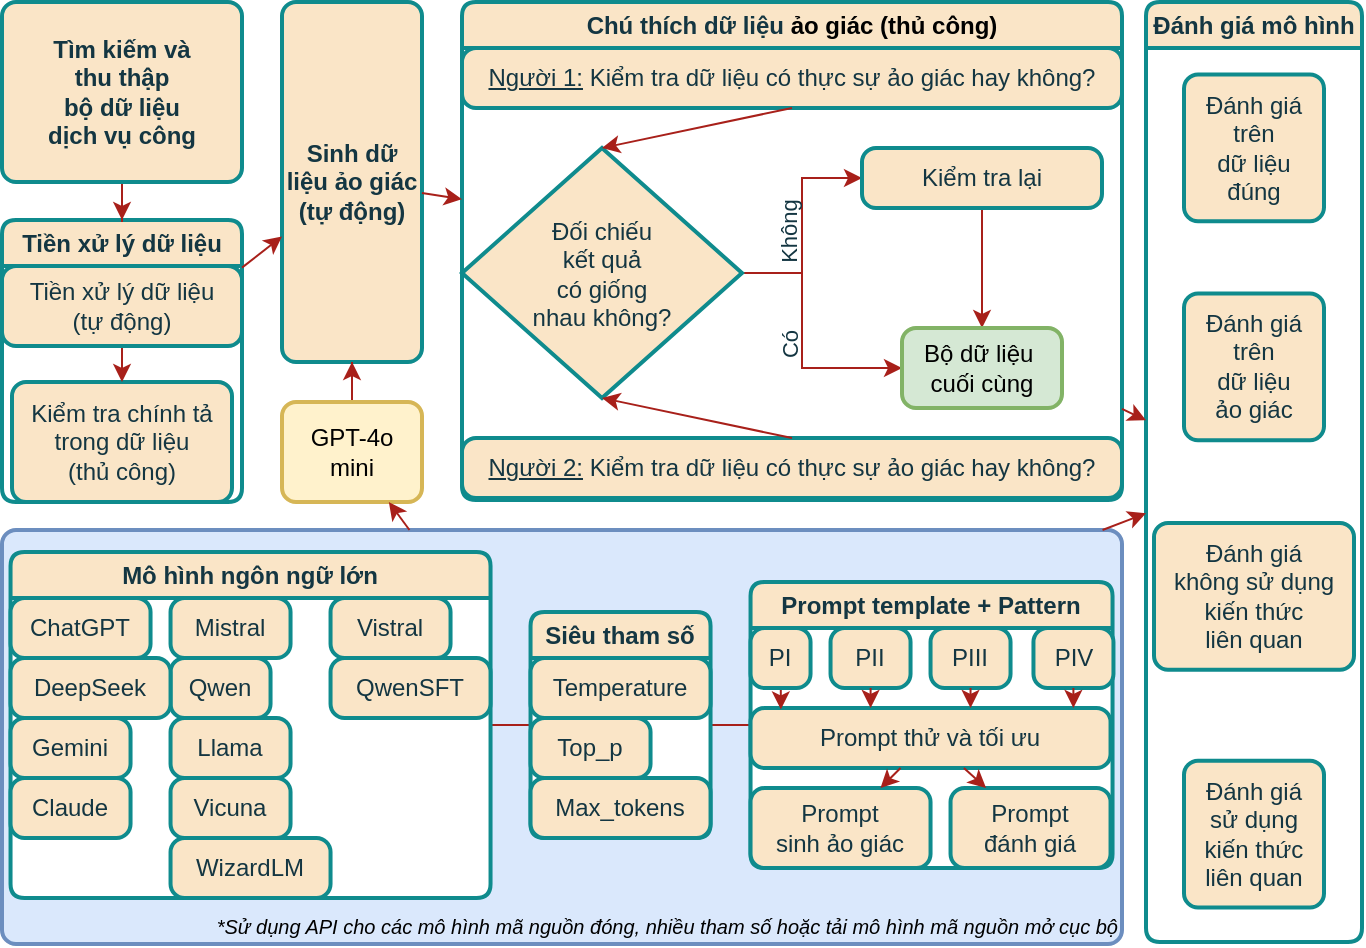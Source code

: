 <mxfile version="27.0.9">
  <diagram name="Page-1" id="o5EaBcyKYHgScItzmDxD">
    <mxGraphModel dx="285" dy="709" grid="1" gridSize="10" guides="1" tooltips="1" connect="1" arrows="1" fold="1" page="1" pageScale="1" pageWidth="850" pageHeight="1100" math="0" shadow="0">
      <root>
        <mxCell id="0" />
        <mxCell id="1" parent="0" />
        <mxCell id="yMklMp0IyQ1g-DMuugbI-87" value="&lt;i&gt;&lt;font style=&quot;font-size: 10px;&quot;&gt;*Sử dụng API cho các mô hình mã nguồn đóng, nhiều tham số hoặc tải mô hình mã nguồn mở cục bộ&lt;/font&gt;&lt;/i&gt;" style="rounded=1;whiteSpace=wrap;html=1;absoluteArcSize=1;arcSize=14;strokeWidth=2;verticalAlign=bottom;align=right;container=0;labelBackgroundColor=none;fillColor=#dae8fc;strokeColor=#6c8ebf;movable=1;resizable=1;rotatable=1;deletable=1;editable=1;locked=0;connectable=1;" vertex="1" parent="1">
          <mxGeometry x="935" y="579" width="560" height="207" as="geometry" />
        </mxCell>
        <mxCell id="yMklMp0IyQ1g-DMuugbI-50" value="&lt;b&gt;Chú thích dữ liệu&amp;nbsp;&lt;span style=&quot;background-color: transparent; color: light-dark(rgb(0, 0, 0), rgb(255, 255, 255));&quot;&gt;ảo giác (thủ công)&lt;/span&gt;&lt;/b&gt;" style="rounded=1;whiteSpace=wrap;html=1;absoluteArcSize=1;arcSize=14;strokeWidth=2;swimlane;labelBackgroundColor=none;swimlaneFillColor=#ffffff;fontStyle=0;fillColor=#FAE5C7;strokeColor=#0F8B8D;fontColor=#143642;movable=1;resizable=1;rotatable=1;deletable=1;editable=1;locked=0;connectable=1;" vertex="1" parent="1">
          <mxGeometry x="1165" y="315" width="330" height="249" as="geometry" />
        </mxCell>
        <mxCell id="yMklMp0IyQ1g-DMuugbI-68" value="" style="group;labelBackgroundColor=none;fontColor=#143642;movable=1;resizable=1;rotatable=1;deletable=1;editable=1;locked=0;connectable=1;" vertex="1" connectable="0" parent="yMklMp0IyQ1g-DMuugbI-50">
          <mxGeometry y="23" width="330" height="225" as="geometry" />
        </mxCell>
        <mxCell id="yMklMp0IyQ1g-DMuugbI-40" value="&lt;u&gt;Người 2:&lt;/u&gt; Kiểm tra dữ liệu có thực sự ảo giác hay không?" style="rounded=1;whiteSpace=wrap;html=1;absoluteArcSize=1;arcSize=14;strokeWidth=2;labelBackgroundColor=none;fontStyle=0;fillColor=#FAE5C7;strokeColor=#0F8B8D;fontColor=#143642;movable=1;resizable=1;rotatable=1;deletable=1;editable=1;locked=0;connectable=1;" vertex="1" parent="yMklMp0IyQ1g-DMuugbI-68">
          <mxGeometry y="195" width="330" height="30" as="geometry" />
        </mxCell>
        <mxCell id="yMklMp0IyQ1g-DMuugbI-58" style="edgeStyle=orthogonalEdgeStyle;rounded=0;orthogonalLoop=1;jettySize=auto;html=1;labelBackgroundColor=none;fontColor=default;strokeColor=#A8201A;movable=1;resizable=1;rotatable=1;deletable=1;editable=1;locked=0;connectable=1;" edge="1" parent="yMklMp0IyQ1g-DMuugbI-68" source="yMklMp0IyQ1g-DMuugbI-43" target="yMklMp0IyQ1g-DMuugbI-45">
          <mxGeometry relative="1" as="geometry" />
        </mxCell>
        <mxCell id="yMklMp0IyQ1g-DMuugbI-66" value="Không" style="edgeLabel;html=1;align=center;verticalAlign=middle;resizable=1;points=[];labelBackgroundColor=none;horizontal=0;fontColor=#143642;movable=1;rotatable=1;deletable=1;editable=1;locked=0;connectable=1;" vertex="1" connectable="0" parent="yMklMp0IyQ1g-DMuugbI-58">
          <mxGeometry x="-0.004" y="1" relative="1" as="geometry">
            <mxPoint x="-6" y="3" as="offset" />
          </mxGeometry>
        </mxCell>
        <mxCell id="yMklMp0IyQ1g-DMuugbI-59" style="edgeStyle=orthogonalEdgeStyle;rounded=0;orthogonalLoop=1;jettySize=auto;html=1;labelBackgroundColor=none;fontColor=default;strokeColor=#A8201A;movable=1;resizable=1;rotatable=1;deletable=1;editable=1;locked=0;connectable=1;" edge="1" parent="yMklMp0IyQ1g-DMuugbI-68" source="yMklMp0IyQ1g-DMuugbI-43" target="yMklMp0IyQ1g-DMuugbI-46">
          <mxGeometry relative="1" as="geometry">
            <Array as="points">
              <mxPoint x="170" y="112" />
              <mxPoint x="170" y="160" />
            </Array>
          </mxGeometry>
        </mxCell>
        <mxCell id="yMklMp0IyQ1g-DMuugbI-67" value="Có" style="edgeLabel;html=1;align=center;verticalAlign=middle;resizable=1;points=[];labelBackgroundColor=none;horizontal=0;fontColor=#143642;movable=1;rotatable=1;deletable=1;editable=1;locked=0;connectable=1;" vertex="1" connectable="0" parent="yMklMp0IyQ1g-DMuugbI-59">
          <mxGeometry x="-0.011" y="1" relative="1" as="geometry">
            <mxPoint x="-7" y="3" as="offset" />
          </mxGeometry>
        </mxCell>
        <mxCell id="yMklMp0IyQ1g-DMuugbI-43" value="Đối chiếu&lt;br&gt;kết quả&lt;br&gt;có giống&lt;br&gt;nhau không?" style="strokeWidth=2;html=1;shape=mxgraph.flowchart.decision;whiteSpace=wrap;labelBackgroundColor=none;fontStyle=0;fillColor=#FAE5C7;strokeColor=#0F8B8D;fontColor=#143642;movable=1;resizable=1;rotatable=1;deletable=1;editable=1;locked=0;connectable=1;" vertex="1" parent="yMklMp0IyQ1g-DMuugbI-68">
          <mxGeometry y="50" width="140" height="125" as="geometry" />
        </mxCell>
        <mxCell id="yMklMp0IyQ1g-DMuugbI-60" style="edgeStyle=orthogonalEdgeStyle;rounded=0;orthogonalLoop=1;jettySize=auto;html=1;labelBackgroundColor=none;fontColor=default;strokeColor=#A8201A;movable=1;resizable=1;rotatable=1;deletable=1;editable=1;locked=0;connectable=1;" edge="1" parent="yMklMp0IyQ1g-DMuugbI-68" source="yMklMp0IyQ1g-DMuugbI-45" target="yMklMp0IyQ1g-DMuugbI-46">
          <mxGeometry relative="1" as="geometry" />
        </mxCell>
        <mxCell id="yMklMp0IyQ1g-DMuugbI-45" value="Kiểm tra lại" style="rounded=1;whiteSpace=wrap;html=1;absoluteArcSize=1;arcSize=14;strokeWidth=2;labelBackgroundColor=none;fontStyle=0;fillColor=#FAE5C7;strokeColor=#0F8B8D;fontColor=#143642;movable=1;resizable=1;rotatable=1;deletable=1;editable=1;locked=0;connectable=1;" vertex="1" parent="yMklMp0IyQ1g-DMuugbI-68">
          <mxGeometry x="200" y="50" width="120" height="30" as="geometry" />
        </mxCell>
        <mxCell id="yMklMp0IyQ1g-DMuugbI-46" value="Bộ dữ liệu&amp;nbsp;&lt;br&gt;cuối cùng" style="rounded=1;whiteSpace=wrap;html=1;absoluteArcSize=1;arcSize=14;strokeWidth=2;labelBackgroundColor=none;fontStyle=0;fillColor=#d5e8d4;strokeColor=#82b366;movable=1;resizable=1;rotatable=1;deletable=1;editable=1;locked=0;connectable=1;" vertex="1" parent="yMklMp0IyQ1g-DMuugbI-68">
          <mxGeometry x="220" y="140" width="80" height="40" as="geometry" />
        </mxCell>
        <mxCell id="yMklMp0IyQ1g-DMuugbI-48" value="&lt;u&gt;Người 1:&lt;/u&gt; Kiểm tra dữ liệu có thực sự ảo giác hay không?" style="rounded=1;whiteSpace=wrap;html=1;absoluteArcSize=1;arcSize=14;strokeWidth=2;labelBackgroundColor=none;fontStyle=0;fillColor=#FAE5C7;strokeColor=#0F8B8D;fontColor=#143642;movable=1;resizable=1;rotatable=1;deletable=1;editable=1;locked=0;connectable=1;" vertex="1" parent="yMklMp0IyQ1g-DMuugbI-68">
          <mxGeometry width="330" height="30" as="geometry" />
        </mxCell>
        <mxCell id="yMklMp0IyQ1g-DMuugbI-64" value="" style="endArrow=classic;html=1;rounded=0;exitX=0.5;exitY=0;exitDx=0;exitDy=0;entryX=0.5;entryY=1;entryDx=0;entryDy=0;entryPerimeter=0;labelBackgroundColor=none;fontColor=default;strokeColor=#A8201A;movable=1;resizable=1;rotatable=1;deletable=1;editable=1;locked=0;connectable=1;" edge="1" parent="yMklMp0IyQ1g-DMuugbI-68" source="yMklMp0IyQ1g-DMuugbI-40" target="yMklMp0IyQ1g-DMuugbI-43">
          <mxGeometry width="50" height="50" relative="1" as="geometry">
            <mxPoint x="140" y="360" as="sourcePoint" />
            <mxPoint x="120" y="280" as="targetPoint" />
          </mxGeometry>
        </mxCell>
        <mxCell id="yMklMp0IyQ1g-DMuugbI-65" value="" style="endArrow=classic;html=1;rounded=0;entryX=0.5;entryY=0;entryDx=0;entryDy=0;entryPerimeter=0;labelBackgroundColor=none;fontColor=default;strokeColor=#A8201A;movable=1;resizable=1;rotatable=1;deletable=1;editable=1;locked=0;connectable=1;exitX=0.5;exitY=1;exitDx=0;exitDy=0;" edge="1" parent="yMklMp0IyQ1g-DMuugbI-68" source="yMklMp0IyQ1g-DMuugbI-48" target="yMklMp0IyQ1g-DMuugbI-43">
          <mxGeometry width="50" height="50" relative="1" as="geometry">
            <mxPoint x="90" y="220" as="sourcePoint" />
            <mxPoint x="190" y="320" as="targetPoint" />
          </mxGeometry>
        </mxCell>
        <mxCell id="yMklMp0IyQ1g-DMuugbI-2" value="&lt;span style=&quot;&quot;&gt;&lt;b&gt;Tiền xử lý dữ liệu&lt;/b&gt;&lt;/span&gt;" style="rounded=1;whiteSpace=wrap;html=1;absoluteArcSize=1;arcSize=14;strokeWidth=2;swimlane;labelBackgroundColor=none;swimlaneFillColor=#ffffff;fontStyle=0;fillColor=#FAE5C7;strokeColor=#0F8B8D;fontColor=#143642;movable=1;resizable=1;rotatable=1;deletable=1;editable=1;locked=0;connectable=1;" vertex="1" parent="1">
          <mxGeometry x="935" y="424" width="120" height="141" as="geometry">
            <mxRectangle x="925" y="267" width="130" height="30" as="alternateBounds" />
          </mxGeometry>
        </mxCell>
        <mxCell id="yMklMp0IyQ1g-DMuugbI-92" value="" style="group;labelBackgroundColor=none;fontColor=#143642;movable=1;resizable=1;rotatable=1;deletable=1;editable=1;locked=0;connectable=1;" vertex="1" connectable="0" parent="yMklMp0IyQ1g-DMuugbI-2">
          <mxGeometry y="23" width="120" height="117.995" as="geometry" />
        </mxCell>
        <mxCell id="yMklMp0IyQ1g-DMuugbI-6" value="Kiểm tra chính tả&lt;br&gt;trong dữ liệu&lt;div&gt;(thủ công)&lt;/div&gt;" style="rounded=1;whiteSpace=wrap;html=1;absoluteArcSize=1;arcSize=14;strokeWidth=2;labelBackgroundColor=none;fontStyle=0;container=0;fillColor=#FAE5C7;strokeColor=#0F8B8D;fontColor=#143642;movable=1;resizable=1;rotatable=1;deletable=1;editable=1;locked=0;connectable=1;" vertex="1" parent="yMklMp0IyQ1g-DMuugbI-92">
          <mxGeometry x="5" y="57.995" width="110" height="60" as="geometry" />
        </mxCell>
        <mxCell id="yMklMp0IyQ1g-DMuugbI-5" value="" style="endArrow=classic;html=1;rounded=0;labelBackgroundColor=none;fontColor=default;fontStyle=0;strokeColor=#A8201A;movable=1;resizable=1;rotatable=1;deletable=1;editable=1;locked=0;connectable=1;" edge="1" parent="yMklMp0IyQ1g-DMuugbI-92" source="yMklMp0IyQ1g-DMuugbI-4" target="yMklMp0IyQ1g-DMuugbI-6">
          <mxGeometry width="50" height="50" relative="1" as="geometry">
            <mxPoint x="780" y="251.091" as="sourcePoint" />
            <mxPoint x="830" y="161.545" as="targetPoint" />
          </mxGeometry>
        </mxCell>
        <mxCell id="yMklMp0IyQ1g-DMuugbI-4" value="Tiền xử lý dữ liệu&lt;br&gt;(tự động)" style="rounded=1;whiteSpace=wrap;html=1;absoluteArcSize=1;arcSize=14;strokeWidth=2;labelBackgroundColor=none;fontStyle=0;container=0;fillColor=#FAE5C7;strokeColor=#0F8B8D;fontColor=#143642;movable=1;resizable=1;rotatable=1;deletable=1;editable=1;locked=0;connectable=1;" vertex="1" parent="yMklMp0IyQ1g-DMuugbI-92">
          <mxGeometry width="120" height="40" as="geometry" />
        </mxCell>
        <mxCell id="yMklMp0IyQ1g-DMuugbI-168" style="edgeStyle=orthogonalEdgeStyle;rounded=0;orthogonalLoop=1;jettySize=auto;html=1;strokeColor=#A8201A;fontColor=#143642;fillColor=#FAE5C7;" edge="1" parent="1" source="yMklMp0IyQ1g-DMuugbI-7" target="yMklMp0IyQ1g-DMuugbI-2">
          <mxGeometry relative="1" as="geometry" />
        </mxCell>
        <mxCell id="yMklMp0IyQ1g-DMuugbI-7" value="&lt;b&gt;Tìm kiếm và&lt;/b&gt;&lt;div&gt;&lt;b&gt;thu thập&lt;/b&gt;&lt;div&gt;&lt;b&gt;bộ dữ liệu&lt;/b&gt;&lt;/div&gt;&lt;div&gt;&lt;b&gt;dịch vụ công&lt;/b&gt;&lt;/div&gt;&lt;/div&gt;" style="rounded=1;whiteSpace=wrap;html=1;absoluteArcSize=1;arcSize=14;strokeWidth=2;labelBackgroundColor=none;fontStyle=0;fillColor=#FAE5C7;strokeColor=#0F8B8D;fontColor=#143642;movable=1;resizable=1;rotatable=1;deletable=1;editable=1;locked=0;connectable=1;" vertex="1" parent="1">
          <mxGeometry x="935" y="315" width="120" height="90" as="geometry" />
        </mxCell>
        <mxCell id="yMklMp0IyQ1g-DMuugbI-49" value="&lt;b&gt;Sinh dữ liệu ảo giác&lt;br&gt;(tự động)&lt;/b&gt;" style="rounded=1;whiteSpace=wrap;html=1;absoluteArcSize=1;arcSize=14;strokeWidth=2;labelBackgroundColor=none;fontStyle=0;fillColor=#FAE5C7;strokeColor=#0F8B8D;fontColor=#143642;movable=1;resizable=1;rotatable=1;deletable=1;editable=1;locked=0;connectable=1;" vertex="1" parent="1">
          <mxGeometry x="1075" y="315" width="70" height="180" as="geometry" />
        </mxCell>
        <mxCell id="yMklMp0IyQ1g-DMuugbI-82" style="edgeStyle=orthogonalEdgeStyle;rounded=0;orthogonalLoop=1;jettySize=auto;html=1;labelBackgroundColor=none;fontColor=default;strokeColor=#A8201A;movable=1;resizable=1;rotatable=1;deletable=1;editable=1;locked=0;connectable=1;" edge="1" parent="1" source="yMklMp0IyQ1g-DMuugbI-81" target="yMklMp0IyQ1g-DMuugbI-49">
          <mxGeometry relative="1" as="geometry" />
        </mxCell>
        <mxCell id="yMklMp0IyQ1g-DMuugbI-81" value="GPT-4o&lt;div&gt;mini&lt;/div&gt;" style="rounded=1;whiteSpace=wrap;html=1;absoluteArcSize=1;arcSize=14;strokeWidth=2;labelBackgroundColor=none;fillColor=#fff2cc;strokeColor=#d6b656;movable=1;resizable=1;rotatable=1;deletable=1;editable=1;locked=0;connectable=1;" vertex="1" parent="1">
          <mxGeometry x="1075" y="515" width="70" height="50" as="geometry" />
        </mxCell>
        <mxCell id="yMklMp0IyQ1g-DMuugbI-91" value="" style="endArrow=classic;html=1;rounded=0;labelBackgroundColor=none;fontColor=default;strokeColor=#A8201A;movable=1;resizable=1;rotatable=1;deletable=1;editable=1;locked=0;connectable=1;" edge="1" parent="1" source="yMklMp0IyQ1g-DMuugbI-2" target="yMklMp0IyQ1g-DMuugbI-49">
          <mxGeometry width="50" height="50" relative="1" as="geometry">
            <mxPoint x="1205" y="605" as="sourcePoint" />
            <mxPoint x="1255" y="555" as="targetPoint" />
          </mxGeometry>
        </mxCell>
        <mxCell id="yMklMp0IyQ1g-DMuugbI-98" value="" style="endArrow=classic;html=1;rounded=0;labelBackgroundColor=none;fontColor=default;strokeColor=#A8201A;movable=1;resizable=1;rotatable=1;deletable=1;editable=1;locked=0;connectable=1;" edge="1" parent="1" source="yMklMp0IyQ1g-DMuugbI-49" target="yMklMp0IyQ1g-DMuugbI-50">
          <mxGeometry width="50" height="50" relative="1" as="geometry">
            <mxPoint x="1225" y="545" as="sourcePoint" />
            <mxPoint x="1275" y="495" as="targetPoint" />
          </mxGeometry>
        </mxCell>
        <mxCell id="yMklMp0IyQ1g-DMuugbI-99" value="" style="endArrow=classic;html=1;rounded=0;labelBackgroundColor=none;fontColor=default;strokeColor=#A8201A;movable=1;resizable=1;rotatable=1;deletable=1;editable=1;locked=0;connectable=1;" edge="1" parent="1" source="yMklMp0IyQ1g-DMuugbI-87" target="yMklMp0IyQ1g-DMuugbI-81">
          <mxGeometry width="50" height="50" relative="1" as="geometry">
            <mxPoint x="1405" y="565" as="sourcePoint" />
            <mxPoint x="1455" y="515" as="targetPoint" />
          </mxGeometry>
        </mxCell>
        <mxCell id="yMklMp0IyQ1g-DMuugbI-143" style="edgeStyle=orthogonalEdgeStyle;rounded=0;orthogonalLoop=1;jettySize=auto;html=1;endArrow=none;startFill=0;labelBackgroundColor=none;fontColor=default;strokeColor=#A8201A;movable=1;resizable=1;rotatable=1;deletable=1;editable=1;locked=0;connectable=1;" edge="1" parent="1" source="yMklMp0IyQ1g-DMuugbI-80" target="yMklMp0IyQ1g-DMuugbI-79">
          <mxGeometry relative="1" as="geometry" />
        </mxCell>
        <mxCell id="yMklMp0IyQ1g-DMuugbI-80" value="&lt;b&gt;Mô hình ngôn ngữ lớn&lt;/b&gt;" style="rounded=1;whiteSpace=wrap;html=1;absoluteArcSize=1;arcSize=14;strokeWidth=2;swimlane;labelBackgroundColor=none;swimlaneFillColor=#ffffff;fontStyle=0;container=0;fillColor=#FAE5C7;strokeColor=#0F8B8D;fontColor=#143642;movable=1;resizable=1;rotatable=1;deletable=1;editable=1;locked=0;connectable=1;" vertex="1" parent="1">
          <mxGeometry x="939.27" y="590" width="240" height="173" as="geometry" />
        </mxCell>
        <mxCell id="yMklMp0IyQ1g-DMuugbI-107" value="Llama" style="rounded=1;whiteSpace=wrap;html=1;absoluteArcSize=1;arcSize=14;strokeWidth=2;container=0;labelBackgroundColor=none;fillColor=#FAE5C7;strokeColor=#0F8B8D;fontColor=#143642;movable=1;resizable=1;rotatable=1;deletable=1;editable=1;locked=0;connectable=1;" vertex="1" parent="yMklMp0IyQ1g-DMuugbI-80">
          <mxGeometry x="80" y="83" width="60" height="30" as="geometry" />
        </mxCell>
        <mxCell id="yMklMp0IyQ1g-DMuugbI-106" value="Qwen" style="rounded=1;whiteSpace=wrap;html=1;absoluteArcSize=1;arcSize=14;strokeWidth=2;container=0;labelBackgroundColor=none;fillColor=#FAE5C7;strokeColor=#0F8B8D;fontColor=#143642;movable=1;resizable=1;rotatable=1;deletable=1;editable=1;locked=0;connectable=1;" vertex="1" parent="yMklMp0IyQ1g-DMuugbI-80">
          <mxGeometry x="80" y="53" width="50" height="30" as="geometry" />
        </mxCell>
        <mxCell id="yMklMp0IyQ1g-DMuugbI-144" style="edgeStyle=orthogonalEdgeStyle;rounded=0;orthogonalLoop=1;jettySize=auto;html=1;endArrow=none;startFill=0;labelBackgroundColor=none;fontColor=default;strokeColor=#A8201A;movable=1;resizable=1;rotatable=1;deletable=1;editable=1;locked=0;connectable=1;" edge="1" parent="1" source="yMklMp0IyQ1g-DMuugbI-79" target="yMklMp0IyQ1g-DMuugbI-78">
          <mxGeometry relative="1" as="geometry" />
        </mxCell>
        <mxCell id="yMklMp0IyQ1g-DMuugbI-79" value="&lt;b&gt;Siêu tham số&lt;/b&gt;" style="rounded=1;whiteSpace=wrap;html=1;absoluteArcSize=1;arcSize=14;strokeWidth=2;swimlane;labelBackgroundColor=none;swimlaneFillColor=#ffffff;fontStyle=0;container=0;fillColor=#FAE5C7;strokeColor=#0F8B8D;fontColor=#143642;movable=1;resizable=1;rotatable=1;deletable=1;editable=1;locked=0;connectable=1;" vertex="1" parent="1">
          <mxGeometry x="1199.27" y="620" width="90" height="113" as="geometry" />
        </mxCell>
        <mxCell id="yMklMp0IyQ1g-DMuugbI-78" value="&lt;b&gt;Prompt template + Pattern&lt;/b&gt;" style="rounded=1;whiteSpace=wrap;html=1;absoluteArcSize=1;arcSize=14;strokeWidth=2;swimlane;labelBackgroundColor=none;swimlaneFillColor=#ffffff;fontStyle=0;container=0;fillColor=#FAE5C7;strokeColor=#0F8B8D;fontColor=#143642;movable=1;resizable=1;rotatable=1;deletable=1;editable=1;locked=0;connectable=1;" vertex="1" parent="1">
          <mxGeometry x="1309.27" y="605" width="181" height="143" as="geometry" />
        </mxCell>
        <mxCell id="yMklMp0IyQ1g-DMuugbI-100" value="Gemini" style="rounded=1;whiteSpace=wrap;html=1;absoluteArcSize=1;arcSize=14;strokeWidth=2;container=0;labelBackgroundColor=none;fillColor=#FAE5C7;strokeColor=#0F8B8D;fontColor=#143642;movable=1;resizable=1;rotatable=1;deletable=1;editable=1;locked=0;connectable=1;" vertex="1" parent="1">
          <mxGeometry x="939.27" y="673" width="60" height="30" as="geometry" />
        </mxCell>
        <mxCell id="yMklMp0IyQ1g-DMuugbI-101" value="ChatGPT" style="rounded=1;whiteSpace=wrap;html=1;absoluteArcSize=1;arcSize=14;strokeWidth=2;container=0;labelBackgroundColor=none;fillColor=#FAE5C7;strokeColor=#0F8B8D;fontColor=#143642;movable=1;resizable=1;rotatable=1;deletable=1;editable=1;locked=0;connectable=1;" vertex="1" parent="1">
          <mxGeometry x="939.27" y="613" width="70" height="30" as="geometry" />
        </mxCell>
        <mxCell id="yMklMp0IyQ1g-DMuugbI-102" value="Claude" style="rounded=1;whiteSpace=wrap;html=1;absoluteArcSize=1;arcSize=14;strokeWidth=2;container=0;labelBackgroundColor=none;fillColor=#FAE5C7;strokeColor=#0F8B8D;fontColor=#143642;movable=1;resizable=1;rotatable=1;deletable=1;editable=1;locked=0;connectable=1;" vertex="1" parent="1">
          <mxGeometry x="939.27" y="703" width="60" height="30" as="geometry" />
        </mxCell>
        <mxCell id="yMklMp0IyQ1g-DMuugbI-103" value="DeepSeek" style="rounded=1;whiteSpace=wrap;html=1;absoluteArcSize=1;arcSize=14;strokeWidth=2;container=0;labelBackgroundColor=none;fillColor=#FAE5C7;strokeColor=#0F8B8D;fontColor=#143642;movable=1;resizable=1;rotatable=1;deletable=1;editable=1;locked=0;connectable=1;" vertex="1" parent="1">
          <mxGeometry x="939.27" y="643" width="80" height="30" as="geometry" />
        </mxCell>
        <mxCell id="yMklMp0IyQ1g-DMuugbI-105" value="Mistral" style="rounded=1;whiteSpace=wrap;html=1;absoluteArcSize=1;arcSize=14;strokeWidth=2;container=0;labelBackgroundColor=none;fillColor=#FAE5C7;strokeColor=#0F8B8D;fontColor=#143642;movable=1;resizable=1;rotatable=1;deletable=1;editable=1;locked=0;connectable=1;" vertex="1" parent="1">
          <mxGeometry x="1019.27" y="613" width="60" height="30" as="geometry" />
        </mxCell>
        <mxCell id="yMklMp0IyQ1g-DMuugbI-108" value="Vicuna" style="rounded=1;whiteSpace=wrap;html=1;absoluteArcSize=1;arcSize=14;strokeWidth=2;container=0;labelBackgroundColor=none;fillColor=#FAE5C7;strokeColor=#0F8B8D;fontColor=#143642;movable=1;resizable=1;rotatable=1;deletable=1;editable=1;locked=0;connectable=1;" vertex="1" parent="1">
          <mxGeometry x="1019.27" y="703" width="60" height="30" as="geometry" />
        </mxCell>
        <mxCell id="yMklMp0IyQ1g-DMuugbI-109" value="WizardLM" style="rounded=1;whiteSpace=wrap;html=1;absoluteArcSize=1;arcSize=14;strokeWidth=2;container=0;labelBackgroundColor=none;fillColor=#FAE5C7;strokeColor=#0F8B8D;fontColor=#143642;movable=1;resizable=1;rotatable=1;deletable=1;editable=1;locked=0;connectable=1;" vertex="1" parent="1">
          <mxGeometry x="1019.27" y="733" width="80" height="30" as="geometry" />
        </mxCell>
        <mxCell id="yMklMp0IyQ1g-DMuugbI-110" value="Vistral" style="rounded=1;whiteSpace=wrap;html=1;absoluteArcSize=1;arcSize=14;strokeWidth=2;container=0;labelBackgroundColor=none;fillColor=#FAE5C7;strokeColor=#0F8B8D;fontColor=#143642;movable=1;resizable=1;rotatable=1;deletable=1;editable=1;locked=0;connectable=1;" vertex="1" parent="1">
          <mxGeometry x="1099.27" y="613" width="60" height="30" as="geometry" />
        </mxCell>
        <mxCell id="yMklMp0IyQ1g-DMuugbI-111" value="QwenSFT" style="rounded=1;whiteSpace=wrap;html=1;absoluteArcSize=1;arcSize=14;strokeWidth=2;container=0;labelBackgroundColor=none;fillColor=#FAE5C7;strokeColor=#0F8B8D;fontColor=#143642;movable=1;resizable=1;rotatable=1;deletable=1;editable=1;locked=0;connectable=1;" vertex="1" parent="1">
          <mxGeometry x="1099.27" y="643" width="80" height="30" as="geometry" />
        </mxCell>
        <mxCell id="yMklMp0IyQ1g-DMuugbI-112" value="Temperature" style="rounded=1;whiteSpace=wrap;html=1;absoluteArcSize=1;arcSize=14;strokeWidth=2;container=0;labelBackgroundColor=none;fillColor=#FAE5C7;strokeColor=#0F8B8D;fontColor=#143642;movable=1;resizable=1;rotatable=1;deletable=1;editable=1;locked=0;connectable=1;" vertex="1" parent="1">
          <mxGeometry x="1199.27" y="643" width="90" height="30" as="geometry" />
        </mxCell>
        <mxCell id="yMklMp0IyQ1g-DMuugbI-113" value="Top_p" style="rounded=1;whiteSpace=wrap;html=1;absoluteArcSize=1;arcSize=14;strokeWidth=2;container=0;labelBackgroundColor=none;fillColor=#FAE5C7;strokeColor=#0F8B8D;fontColor=#143642;movable=1;resizable=1;rotatable=1;deletable=1;editable=1;locked=0;connectable=1;" vertex="1" parent="1">
          <mxGeometry x="1199.27" y="673" width="60" height="30" as="geometry" />
        </mxCell>
        <mxCell id="yMklMp0IyQ1g-DMuugbI-114" value="Max_tokens" style="rounded=1;whiteSpace=wrap;html=1;absoluteArcSize=1;arcSize=14;strokeWidth=2;container=0;labelBackgroundColor=none;fillColor=#FAE5C7;strokeColor=#0F8B8D;fontColor=#143642;movable=1;resizable=1;rotatable=1;deletable=1;editable=1;locked=0;connectable=1;" vertex="1" parent="1">
          <mxGeometry x="1199.27" y="703" width="90" height="30" as="geometry" />
        </mxCell>
        <mxCell id="yMklMp0IyQ1g-DMuugbI-118" value="Prompt thử và tối ưu" style="rounded=1;whiteSpace=wrap;html=1;absoluteArcSize=1;arcSize=14;strokeWidth=2;container=0;labelBackgroundColor=none;fillColor=#FAE5C7;strokeColor=#0F8B8D;fontColor=#143642;movable=1;resizable=1;rotatable=1;deletable=1;editable=1;locked=0;connectable=1;" vertex="1" parent="1">
          <mxGeometry x="1309.27" y="668" width="180" height="30" as="geometry" />
        </mxCell>
        <mxCell id="yMklMp0IyQ1g-DMuugbI-119" value="Prompt&lt;div&gt;sinh ảo giác&lt;/div&gt;" style="rounded=1;whiteSpace=wrap;html=1;absoluteArcSize=1;arcSize=14;strokeWidth=2;container=0;labelBackgroundColor=none;fillColor=#FAE5C7;strokeColor=#0F8B8D;fontColor=#143642;movable=1;resizable=1;rotatable=1;deletable=1;editable=1;locked=0;connectable=1;" vertex="1" parent="1">
          <mxGeometry x="1309.27" y="708" width="90" height="40" as="geometry" />
        </mxCell>
        <mxCell id="yMklMp0IyQ1g-DMuugbI-120" value="Prompt&lt;div&gt;đánh giá&lt;/div&gt;" style="rounded=1;whiteSpace=wrap;html=1;absoluteArcSize=1;arcSize=14;strokeWidth=2;container=0;labelBackgroundColor=none;fillColor=#FAE5C7;strokeColor=#0F8B8D;fontColor=#143642;movable=1;resizable=1;rotatable=1;deletable=1;editable=1;locked=0;connectable=1;" vertex="1" parent="1">
          <mxGeometry x="1409.27" y="708" width="80" height="40" as="geometry" />
        </mxCell>
        <mxCell id="yMklMp0IyQ1g-DMuugbI-134" style="edgeStyle=orthogonalEdgeStyle;rounded=0;orthogonalLoop=1;jettySize=auto;html=1;entryX=0.084;entryY=0.024;entryDx=0;entryDy=0;entryPerimeter=0;labelBackgroundColor=none;fontColor=default;strokeColor=#A8201A;movable=1;resizable=1;rotatable=1;deletable=1;editable=1;locked=0;connectable=1;" edge="1" parent="1" source="yMklMp0IyQ1g-DMuugbI-121" target="yMklMp0IyQ1g-DMuugbI-118">
          <mxGeometry relative="1" as="geometry">
            <Array as="points">
              <mxPoint x="1324.27" y="668" />
            </Array>
          </mxGeometry>
        </mxCell>
        <mxCell id="yMklMp0IyQ1g-DMuugbI-121" value="PI" style="rounded=1;whiteSpace=wrap;html=1;absoluteArcSize=1;arcSize=14;strokeWidth=2;container=0;labelBackgroundColor=none;fillColor=#FAE5C7;strokeColor=#0F8B8D;fontColor=#143642;movable=1;resizable=1;rotatable=1;deletable=1;editable=1;locked=0;connectable=1;" vertex="1" parent="1">
          <mxGeometry x="1309.27" y="628" width="30" height="30" as="geometry" />
        </mxCell>
        <mxCell id="yMklMp0IyQ1g-DMuugbI-122" value="PII" style="rounded=1;whiteSpace=wrap;html=1;absoluteArcSize=1;arcSize=14;strokeWidth=2;container=0;labelBackgroundColor=none;fillColor=#FAE5C7;strokeColor=#0F8B8D;fontColor=#143642;movable=1;resizable=1;rotatable=1;deletable=1;editable=1;locked=0;connectable=1;" vertex="1" parent="1">
          <mxGeometry x="1349.27" y="628" width="40" height="30" as="geometry" />
        </mxCell>
        <mxCell id="yMklMp0IyQ1g-DMuugbI-123" value="PIII" style="rounded=1;whiteSpace=wrap;html=1;absoluteArcSize=1;arcSize=14;strokeWidth=2;container=0;labelBackgroundColor=none;fillColor=#FAE5C7;strokeColor=#0F8B8D;fontColor=#143642;movable=1;resizable=1;rotatable=1;deletable=1;editable=1;locked=0;connectable=1;" vertex="1" parent="1">
          <mxGeometry x="1399.27" y="628" width="40" height="30" as="geometry" />
        </mxCell>
        <mxCell id="yMklMp0IyQ1g-DMuugbI-124" value="PIV" style="rounded=1;whiteSpace=wrap;html=1;absoluteArcSize=1;arcSize=14;strokeWidth=2;container=0;labelBackgroundColor=none;fillColor=#FAE5C7;strokeColor=#0F8B8D;fontColor=#143642;movable=1;resizable=1;rotatable=1;deletable=1;editable=1;locked=0;connectable=1;" vertex="1" parent="1">
          <mxGeometry x="1450.73" y="628" width="40" height="30" as="geometry" />
        </mxCell>
        <mxCell id="yMklMp0IyQ1g-DMuugbI-129" value="" style="endArrow=classic;html=1;rounded=0;labelBackgroundColor=none;fontColor=default;strokeColor=#A8201A;movable=1;resizable=1;rotatable=1;deletable=1;editable=1;locked=0;connectable=1;" edge="1" parent="1" source="yMklMp0IyQ1g-DMuugbI-118" target="yMklMp0IyQ1g-DMuugbI-119">
          <mxGeometry width="50" height="50" relative="1" as="geometry">
            <mxPoint x="1409.27" y="788" as="sourcePoint" />
            <mxPoint x="1459.27" y="738" as="targetPoint" />
          </mxGeometry>
        </mxCell>
        <mxCell id="yMklMp0IyQ1g-DMuugbI-130" value="" style="endArrow=classic;html=1;rounded=0;labelBackgroundColor=none;fontColor=default;strokeColor=#A8201A;movable=1;resizable=1;rotatable=1;deletable=1;editable=1;locked=0;connectable=1;" edge="1" parent="1" source="yMklMp0IyQ1g-DMuugbI-118" target="yMklMp0IyQ1g-DMuugbI-120">
          <mxGeometry width="50" height="50" relative="1" as="geometry">
            <mxPoint x="1409.27" y="788" as="sourcePoint" />
            <mxPoint x="1459.27" y="738" as="targetPoint" />
          </mxGeometry>
        </mxCell>
        <mxCell id="yMklMp0IyQ1g-DMuugbI-135" style="edgeStyle=orthogonalEdgeStyle;rounded=0;orthogonalLoop=1;jettySize=auto;html=1;entryX=0.333;entryY=0;entryDx=0;entryDy=0;entryPerimeter=0;labelBackgroundColor=none;fontColor=default;strokeColor=#A8201A;movable=1;resizable=1;rotatable=1;deletable=1;editable=1;locked=0;connectable=1;" edge="1" parent="1" source="yMklMp0IyQ1g-DMuugbI-122" target="yMklMp0IyQ1g-DMuugbI-118">
          <mxGeometry relative="1" as="geometry">
            <Array as="points">
              <mxPoint x="1369.27" y="668" />
              <mxPoint x="1369.27" y="668" />
            </Array>
          </mxGeometry>
        </mxCell>
        <mxCell id="yMklMp0IyQ1g-DMuugbI-137" style="edgeStyle=orthogonalEdgeStyle;rounded=0;orthogonalLoop=1;jettySize=auto;html=1;labelBackgroundColor=none;fontColor=default;strokeColor=#A8201A;movable=1;resizable=1;rotatable=1;deletable=1;editable=1;locked=0;connectable=1;" edge="1" parent="1" source="yMklMp0IyQ1g-DMuugbI-123">
          <mxGeometry relative="1" as="geometry">
            <mxPoint x="1419.27" y="668" as="targetPoint" />
            <Array as="points">
              <mxPoint x="1419.27" y="658" />
              <mxPoint x="1419.27" y="658" />
            </Array>
          </mxGeometry>
        </mxCell>
        <mxCell id="yMklMp0IyQ1g-DMuugbI-140" style="edgeStyle=orthogonalEdgeStyle;rounded=0;orthogonalLoop=1;jettySize=auto;html=1;entryX=0.897;entryY=0;entryDx=0;entryDy=0;entryPerimeter=0;labelBackgroundColor=none;fontColor=default;strokeColor=#A8201A;movable=1;resizable=1;rotatable=1;deletable=1;editable=1;locked=0;connectable=1;" edge="1" parent="1" source="yMklMp0IyQ1g-DMuugbI-124" target="yMklMp0IyQ1g-DMuugbI-118">
          <mxGeometry relative="1" as="geometry">
            <Array as="points">
              <mxPoint x="1470.27" y="668" />
            </Array>
          </mxGeometry>
        </mxCell>
        <mxCell id="yMklMp0IyQ1g-DMuugbI-147" value="&lt;b&gt;Đánh giá mô hình&lt;/b&gt;" style="rounded=1;whiteSpace=wrap;html=1;absoluteArcSize=1;arcSize=14;strokeWidth=2;swimlane;labelBackgroundColor=none;swimlaneFillColor=#ffffff;fontStyle=0;startSize=23;fillColor=#FAE5C7;strokeColor=#0F8B8D;fontColor=#143642;movable=1;resizable=1;rotatable=1;deletable=1;editable=1;locked=0;connectable=1;" vertex="1" parent="1">
          <mxGeometry x="1507" y="315" width="108" height="470" as="geometry" />
        </mxCell>
        <mxCell id="yMklMp0IyQ1g-DMuugbI-164" value="" style="group;movable=1;resizable=1;rotatable=1;deletable=1;editable=1;locked=0;connectable=1;" vertex="1" connectable="0" parent="yMklMp0IyQ1g-DMuugbI-147">
          <mxGeometry x="4" y="30" width="100" height="437" as="geometry" />
        </mxCell>
        <mxCell id="yMklMp0IyQ1g-DMuugbI-149" value="Đánh giá&lt;div&gt;trên&lt;br&gt;&lt;div&gt;dữ liệu&lt;/div&gt;&lt;div&gt;ảo giác&lt;/div&gt;&lt;/div&gt;" style="rounded=1;whiteSpace=wrap;html=1;absoluteArcSize=1;arcSize=14;strokeWidth=2;labelBackgroundColor=none;fillColor=#FAE5C7;strokeColor=#0F8B8D;fontColor=#143642;container=0;movable=1;resizable=1;rotatable=1;deletable=1;editable=1;locked=0;connectable=1;" vertex="1" parent="yMklMp0IyQ1g-DMuugbI-164">
          <mxGeometry x="15" y="115.8" width="70" height="73.357" as="geometry" />
        </mxCell>
        <mxCell id="yMklMp0IyQ1g-DMuugbI-151" value="Đánh giá&lt;div&gt;sử dụng&lt;/div&gt;&lt;div&gt;kiến thức&lt;/div&gt;&lt;div&gt;liên quan&lt;/div&gt;" style="rounded=1;whiteSpace=wrap;html=1;absoluteArcSize=1;arcSize=14;strokeWidth=2;labelBackgroundColor=none;fillColor=#FAE5C7;strokeColor=#0F8B8D;fontColor=#143642;container=0;movable=1;resizable=1;rotatable=1;deletable=1;editable=1;locked=0;connectable=1;" vertex="1" parent="yMklMp0IyQ1g-DMuugbI-164">
          <mxGeometry x="15" y="349.369" width="70" height="73.357" as="geometry" />
        </mxCell>
        <mxCell id="yMklMp0IyQ1g-DMuugbI-152" value="Đánh giá&lt;div&gt;không sử dụng&lt;/div&gt;&lt;div&gt;kiến thức&lt;/div&gt;&lt;div&gt;liên quan&lt;/div&gt;" style="rounded=1;whiteSpace=wrap;html=1;absoluteArcSize=1;arcSize=14;strokeWidth=2;labelBackgroundColor=none;fillColor=#FAE5C7;strokeColor=#0F8B8D;fontColor=#143642;container=0;movable=1;resizable=1;rotatable=1;deletable=1;editable=1;locked=0;connectable=1;" vertex="1" parent="yMklMp0IyQ1g-DMuugbI-164">
          <mxGeometry y="230.552" width="100" height="73.357" as="geometry" />
        </mxCell>
        <mxCell id="yMklMp0IyQ1g-DMuugbI-150" value="Đánh giá&lt;div&gt;trên&lt;br&gt;&lt;div&gt;dữ liệu&lt;/div&gt;&lt;div&gt;đúng&lt;/div&gt;&lt;/div&gt;" style="rounded=1;whiteSpace=wrap;html=1;absoluteArcSize=1;arcSize=14;strokeWidth=2;labelBackgroundColor=none;fillColor=#FAE5C7;strokeColor=#0F8B8D;fontColor=#143642;container=0;movable=1;resizable=1;rotatable=1;deletable=1;editable=1;locked=0;connectable=1;" vertex="1" parent="yMklMp0IyQ1g-DMuugbI-164">
          <mxGeometry x="15" y="6.288" width="70" height="73.357" as="geometry" />
        </mxCell>
        <mxCell id="yMklMp0IyQ1g-DMuugbI-162" value="" style="endArrow=classic;html=1;rounded=0;labelBackgroundColor=none;strokeColor=#A8201A;fontColor=default;movable=1;resizable=1;rotatable=1;deletable=1;editable=1;locked=0;connectable=1;" edge="1" parent="1" source="yMklMp0IyQ1g-DMuugbI-87" target="yMklMp0IyQ1g-DMuugbI-147">
          <mxGeometry width="50" height="50" relative="1" as="geometry">
            <mxPoint x="1845" y="665" as="sourcePoint" />
            <mxPoint x="1485" y="615" as="targetPoint" />
          </mxGeometry>
        </mxCell>
        <mxCell id="yMklMp0IyQ1g-DMuugbI-163" value="" style="endArrow=classic;html=1;rounded=0;labelBackgroundColor=none;strokeColor=#A8201A;fontColor=default;movable=1;resizable=1;rotatable=1;deletable=1;editable=1;locked=0;connectable=1;" edge="1" parent="1" source="yMklMp0IyQ1g-DMuugbI-50" target="yMklMp0IyQ1g-DMuugbI-147">
          <mxGeometry width="50" height="50" relative="1" as="geometry">
            <mxPoint x="1435" y="665" as="sourcePoint" />
            <mxPoint x="1485" y="615" as="targetPoint" />
          </mxGeometry>
        </mxCell>
      </root>
    </mxGraphModel>
  </diagram>
</mxfile>
